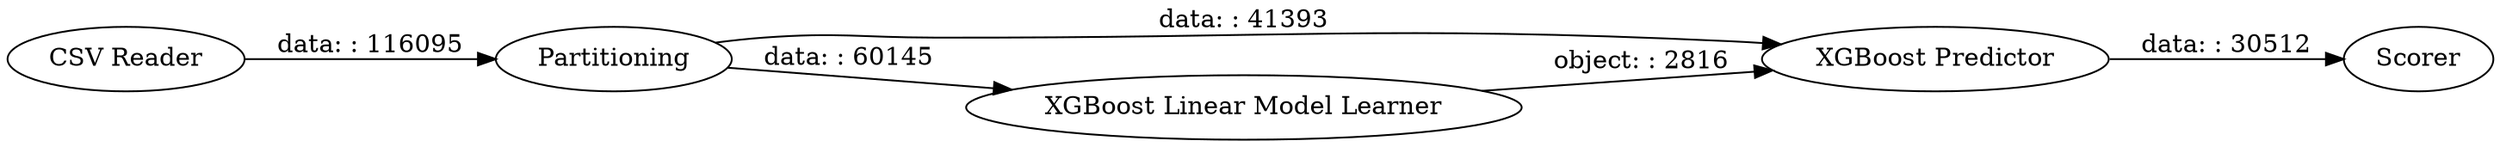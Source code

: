 digraph {
	"8035442413628186962_24" [label="CSV Reader"]
	"8035442413628186962_27" [label="XGBoost Predictor"]
	"8035442413628186962_26" [label="XGBoost Linear Model Learner"]
	"8035442413628186962_28" [label=Scorer]
	"8035442413628186962_25" [label=Partitioning]
	"8035442413628186962_25" -> "8035442413628186962_26" [label="data: : 60145"]
	"8035442413628186962_26" -> "8035442413628186962_27" [label="object: : 2816"]
	"8035442413628186962_25" -> "8035442413628186962_27" [label="data: : 41393"]
	"8035442413628186962_27" -> "8035442413628186962_28" [label="data: : 30512"]
	"8035442413628186962_24" -> "8035442413628186962_25" [label="data: : 116095"]
	rankdir=LR
}
